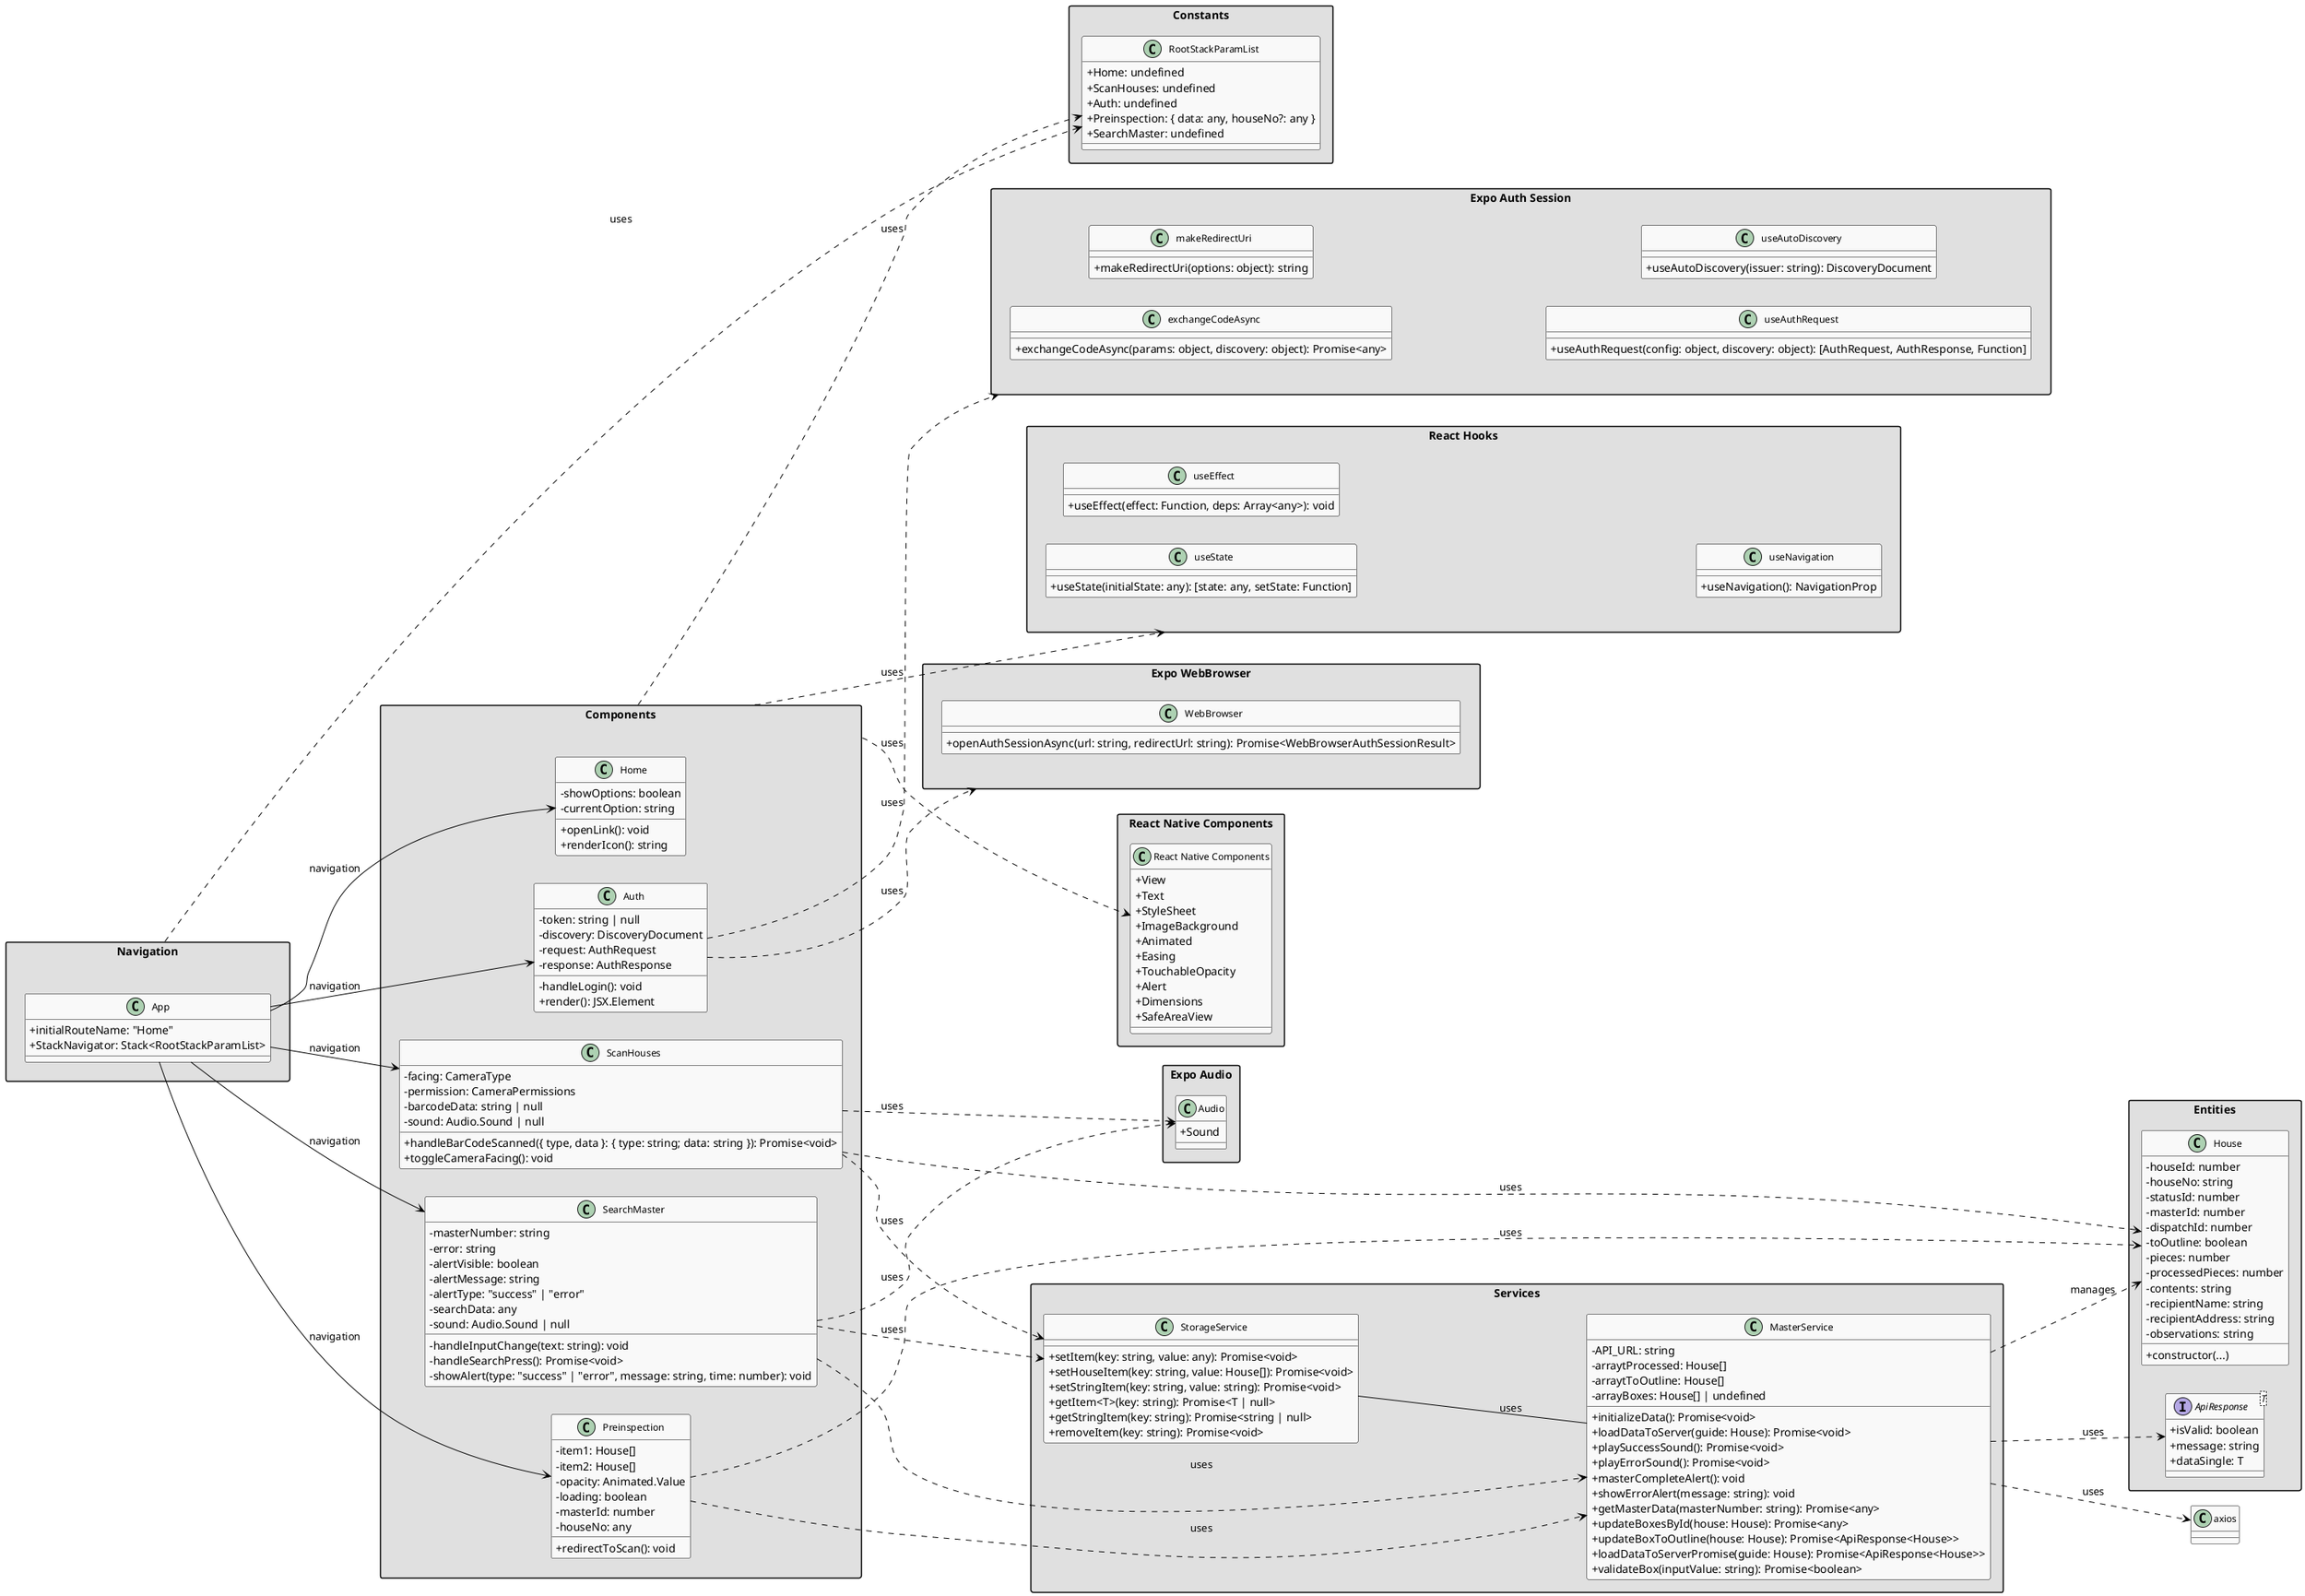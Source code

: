 @startuml NojsysApp
skinparam classAttributeIconSize 0
skinparam classBorderColor black
skinparam classBackgroundColor #f9f9f9
skinparam packageStyle rectangle
skinparam packageBorderColor #000000
skinparam packageBackgroundColor #e0e0e0
skinparam lineThickness 2
skinparam arrowColor #000000
skinparam classFontSize 12
skinparam classFontColor black

left to right direction

package "Entities" {
    class House {
        - houseId: number
        - houseNo: string
        - statusId: number
        - masterId: number
        - dispatchId: number
        - toOutline: boolean
        - pieces: number
        - processedPieces: number
        - contents: string
        - recipientName: string
        - recipientAddress: string
        - observations: string
        + constructor(...)
    }

    interface ApiResponse<T> {
        + isValid: boolean
        + message: string
        + dataSingle: T
    }
}

package "Services" {
    class StorageService {
        + setItem(key: string, value: any): Promise<void>
        + setHouseItem(key: string, value: House[]): Promise<void>
        + setStringItem(key: string, value: string): Promise<void>
        + getItem<T>(key: string): Promise<T | null>
        + getStringItem(key: string): Promise<string | null>
        + removeItem(key: string): Promise<void>
    }

    class MasterService {
        - API_URL: string
        - arraytProcessed: House[]
        - arraytToOutline: House[]
        - arrayBoxes: House[] | undefined
        + initializeData(): Promise<void>
        + loadDataToServer(guide: House): Promise<void>
        + playSuccessSound(): Promise<void>
        + playErrorSound(): Promise<void>
        + masterCompleteAlert(): void
        + showErrorAlert(message: string): void
        + getMasterData(masterNumber: string): Promise<any>
        + updateBoxesById(house: House): Promise<any>
        + updateBoxToOutline(house: House): Promise<ApiResponse<House>>
        + loadDataToServerPromise(guide: House): Promise<ApiResponse<House>>
        + validateBox(inputValue: string): Promise<boolean>
    }
}

package "Components" {
    class Home {
        - showOptions: boolean
        - currentOption: string
        + openLink(): void
        + renderIcon(): string
    }

    class Preinspection {
        - item1: House[]
        - item2: House[]
        - opacity: Animated.Value
        - loading: boolean
        - masterId: number
        - houseNo: any
        + redirectToScan(): void
    }

    class ScanHouses {
        - facing: CameraType
        - permission: CameraPermissions
        - barcodeData: string | null
        - sound: Audio.Sound | null
        + handleBarCodeScanned({ type, data }: { type: string; data: string }): Promise<void>
        + toggleCameraFacing(): void
    }

    class Auth {
        - token: string | null
        - discovery: DiscoveryDocument
        - request: AuthRequest
        - response: AuthResponse
        - handleLogin(): void
        + render(): JSX.Element
    }

    class SearchMaster {
        - masterNumber: string
        - error: string
        - alertVisible: boolean
        - alertMessage: string
        - alertType: "success" | "error"
        - searchData: any
        - sound: Audio.Sound | null
        - handleInputChange(text: string): void
        - handleSearchPress(): Promise<void>
        - showAlert(type: "success" | "error", message: string, time: number): void
    }
}

package "Constants" {
    class RootStackParamList {
        + Home: undefined
        + ScanHouses: undefined
        + Auth: undefined
        + Preinspection: { data: any, houseNo?: any }
        + SearchMaster: undefined
    }
}

package "React Hooks" as RH {
    class useState {
        + useState(initialState: any): [state: any, setState: Function]
    }

    class useEffect {
        + useEffect(effect: Function, deps: Array<any>): void
    }

    class useNavigation {
        + useNavigation(): NavigationProp
    }
}

package "Expo Auth Session" as ExpoAuthSession {
    class exchangeCodeAsync {
        + exchangeCodeAsync(params: object, discovery: object): Promise<any>
    }

    class makeRedirectUri {
        + makeRedirectUri(options: object): string
    }

    class useAuthRequest {
        + useAuthRequest(config: object, discovery: object): [AuthRequest, AuthResponse, Function]
    }

    class useAutoDiscovery {
        + useAutoDiscovery(issuer: string): DiscoveryDocument
    }
}

package "React Native Components" {
    class "React Native Components" as RNC {
        + View
        + Text
        + StyleSheet
        + ImageBackground
        + Animated
        + Easing
        + TouchableOpacity
        + Alert
        + Dimensions
        + SafeAreaView
    }
}

package "Expo WebBrowser" as ExpoWebBrowser {
    class WebBrowser {
        + openAuthSessionAsync(url: string, redirectUrl: string): Promise<WebBrowserAuthSessionResult>
    }
}

package "Expo Audio" {
    class Audio {
        + Sound
    }
}

package "Navigation" as Navigation {
    class App {
        + initialRouteName: "Home"
        + StackNavigator: Stack<RootStackParamList>
    }
}

' Relaciones
Navigation ..> RootStackParamList : uses
Components ..> RootStackParamList : uses 
Components ..> RNC : uses
Components ..> RH : uses
StorageService -- MasterService : uses
MasterService ..> House : manages
MasterService ..> ApiResponse : uses
MasterService ..> axios : uses
Preinspection ..> House : uses
Preinspection ..> MasterService : uses
ScanHouses ..> StorageService : uses
ScanHouses ..> House : uses
ScanHouses ..> Audio : uses

Auth ..> ExpoAuthSession : uses
Auth ..> ExpoWebBrowser : uses

SearchMaster ..> StorageService : uses
SearchMaster ..> MasterService: uses
SearchMaster ..> Audio : uses

App --> Home : navigation
App --> ScanHouses : navigation
App --> Preinspection : navigation
App --> SearchMaster : navigation
App --> Auth : navigation

@enduml
